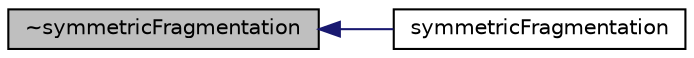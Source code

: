 digraph "~symmetricFragmentation"
{
  bgcolor="transparent";
  edge [fontname="Helvetica",fontsize="10",labelfontname="Helvetica",labelfontsize="10"];
  node [fontname="Helvetica",fontsize="10",shape=record];
  rankdir="LR";
  Node1 [label="~symmetricFragmentation",height=0.2,width=0.4,color="black", fillcolor="grey75", style="filled", fontcolor="black"];
  Node1 -> Node2 [dir="back",color="midnightblue",fontsize="10",style="solid",fontname="Helvetica"];
  Node2 [label="symmetricFragmentation",height=0.2,width=0.4,color="black",URL="$a00062.html#a06ddb9d84a56a2e718822ea145ca1c01",tooltip="Construct from components. "];
}
